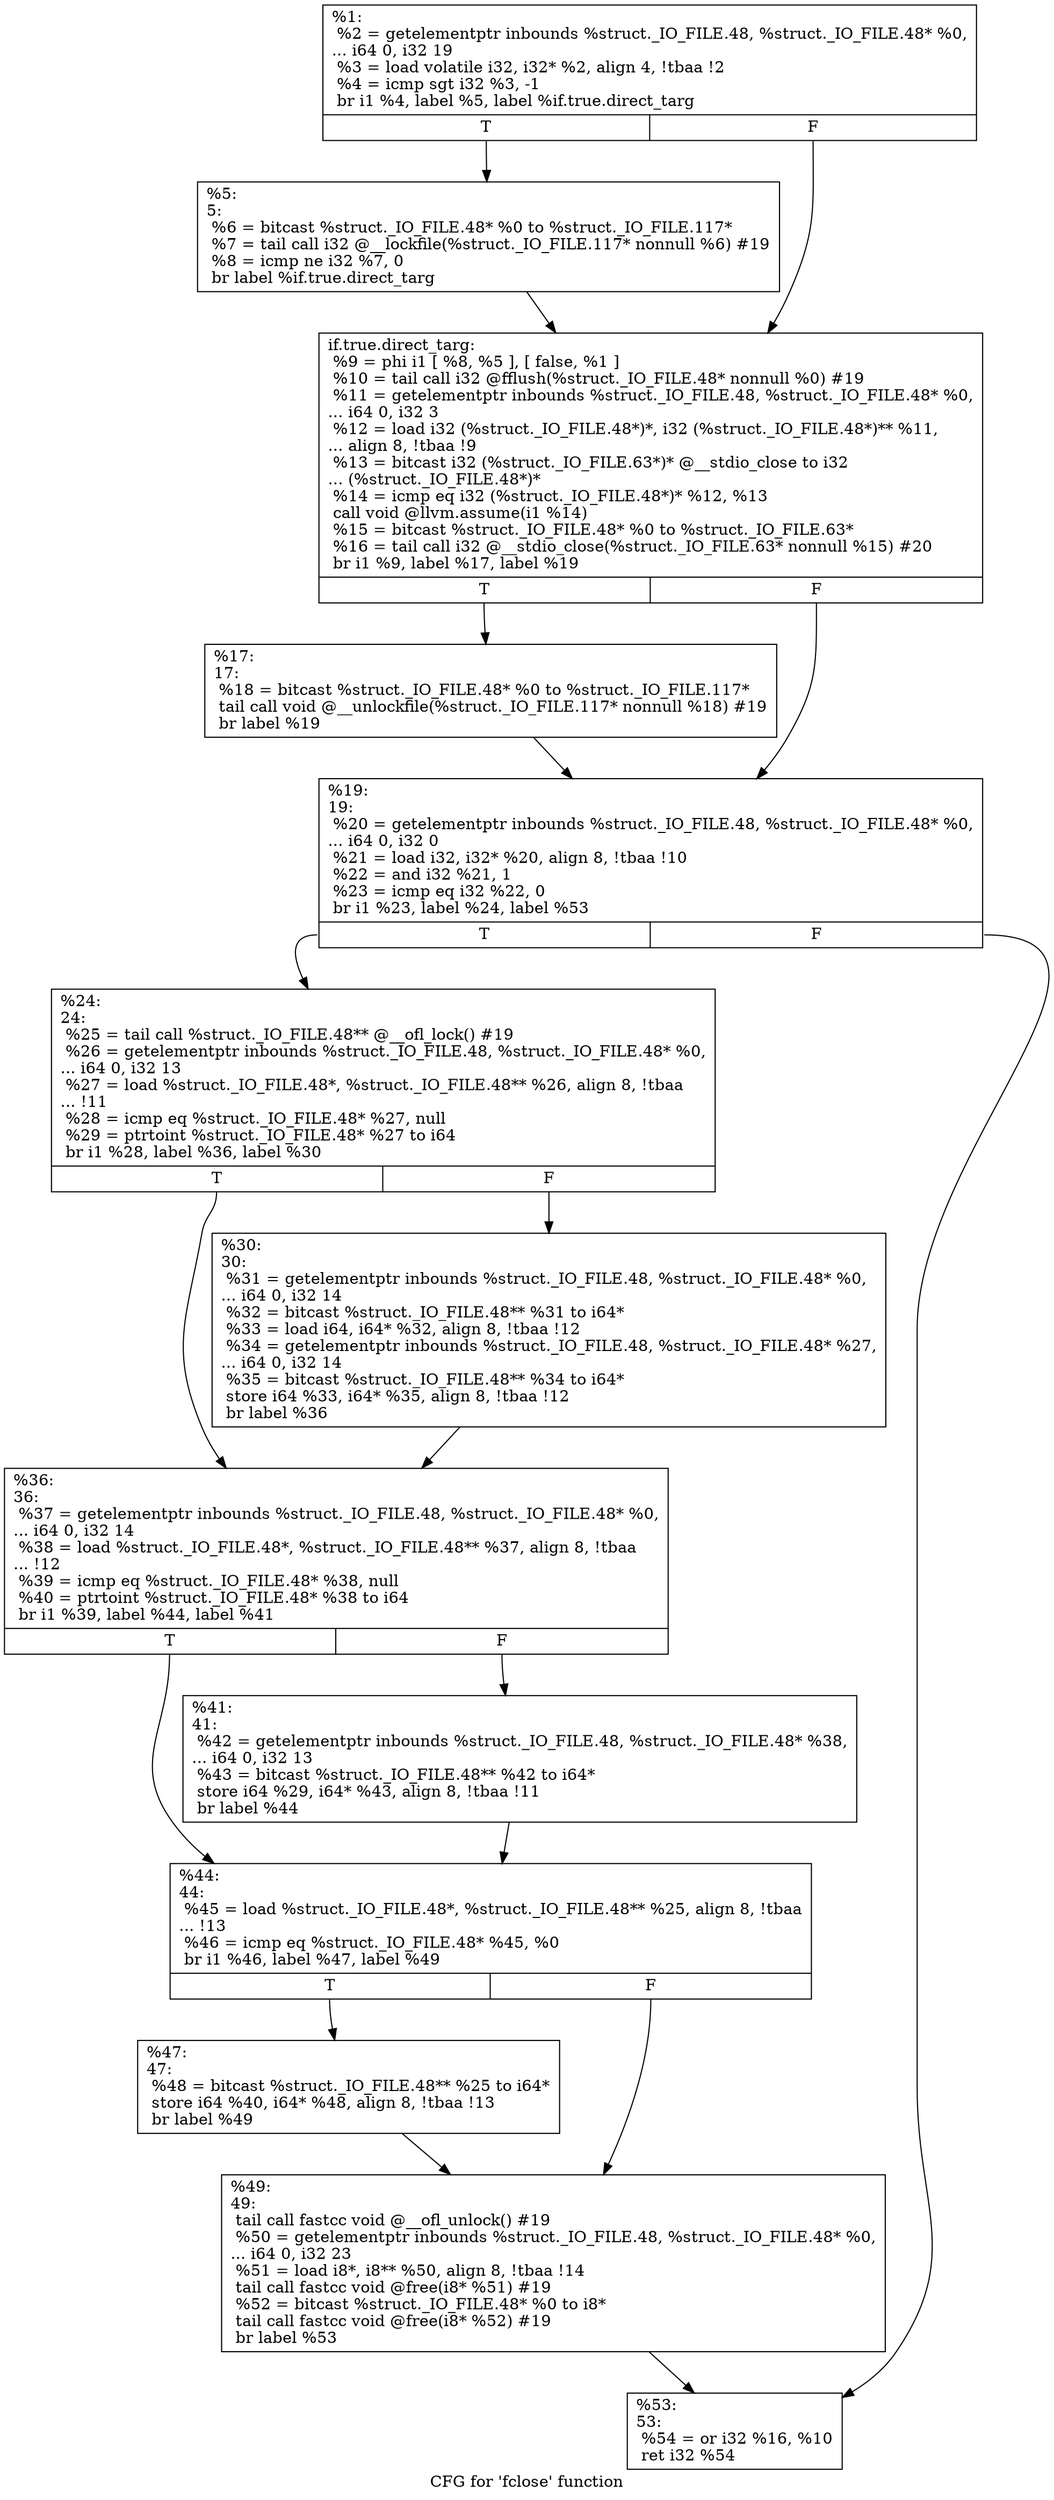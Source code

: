 digraph "CFG for 'fclose' function" {
	label="CFG for 'fclose' function";

	Node0x2809880 [shape=record,label="{%1:\l  %2 = getelementptr inbounds %struct._IO_FILE.48, %struct._IO_FILE.48* %0,\l... i64 0, i32 19\l  %3 = load volatile i32, i32* %2, align 4, !tbaa !2\l  %4 = icmp sgt i32 %3, -1\l  br i1 %4, label %5, label %if.true.direct_targ\l|{<s0>T|<s1>F}}"];
	Node0x2809880:s0 -> Node0x2809990;
	Node0x2809880:s1 -> Node0x2809e30;
	Node0x2809990 [shape=record,label="{%5:\l5:                                                \l  %6 = bitcast %struct._IO_FILE.48* %0 to %struct._IO_FILE.117*\l  %7 = tail call i32 @__lockfile(%struct._IO_FILE.117* nonnull %6) #19\l  %8 = icmp ne i32 %7, 0\l  br label %if.true.direct_targ\l}"];
	Node0x2809990 -> Node0x2809e30;
	Node0x2809e30 [shape=record,label="{if.true.direct_targ:                              \l  %9 = phi i1 [ %8, %5 ], [ false, %1 ]\l  %10 = tail call i32 @fflush(%struct._IO_FILE.48* nonnull %0) #19\l  %11 = getelementptr inbounds %struct._IO_FILE.48, %struct._IO_FILE.48* %0,\l... i64 0, i32 3\l  %12 = load i32 (%struct._IO_FILE.48*)*, i32 (%struct._IO_FILE.48*)** %11,\l... align 8, !tbaa !9\l  %13 = bitcast i32 (%struct._IO_FILE.63*)* @__stdio_close to i32\l... (%struct._IO_FILE.48*)*\l  %14 = icmp eq i32 (%struct._IO_FILE.48*)* %12, %13\l  call void @llvm.assume(i1 %14)\l  %15 = bitcast %struct._IO_FILE.48* %0 to %struct._IO_FILE.63*\l  %16 = tail call i32 @__stdio_close(%struct._IO_FILE.63* nonnull %15) #20\l  br i1 %9, label %17, label %19\l|{<s0>T|<s1>F}}"];
	Node0x2809e30:s0 -> Node0x2809e80;
	Node0x2809e30:s1 -> Node0x2809ed0;
	Node0x2809e80 [shape=record,label="{%17:\l17:                                               \l  %18 = bitcast %struct._IO_FILE.48* %0 to %struct._IO_FILE.117*\l  tail call void @__unlockfile(%struct._IO_FILE.117* nonnull %18) #19\l  br label %19\l}"];
	Node0x2809e80 -> Node0x2809ed0;
	Node0x2809ed0 [shape=record,label="{%19:\l19:                                               \l  %20 = getelementptr inbounds %struct._IO_FILE.48, %struct._IO_FILE.48* %0,\l... i64 0, i32 0\l  %21 = load i32, i32* %20, align 8, !tbaa !10\l  %22 = and i32 %21, 1\l  %23 = icmp eq i32 %22, 0\l  br i1 %23, label %24, label %53\l|{<s0>T|<s1>F}}"];
	Node0x2809ed0:s0 -> Node0x2809f20;
	Node0x2809ed0:s1 -> Node0x280a150;
	Node0x2809f20 [shape=record,label="{%24:\l24:                                               \l  %25 = tail call %struct._IO_FILE.48** @__ofl_lock() #19\l  %26 = getelementptr inbounds %struct._IO_FILE.48, %struct._IO_FILE.48* %0,\l... i64 0, i32 13\l  %27 = load %struct._IO_FILE.48*, %struct._IO_FILE.48** %26, align 8, !tbaa\l... !11\l  %28 = icmp eq %struct._IO_FILE.48* %27, null\l  %29 = ptrtoint %struct._IO_FILE.48* %27 to i64\l  br i1 %28, label %36, label %30\l|{<s0>T|<s1>F}}"];
	Node0x2809f20:s0 -> Node0x2809fc0;
	Node0x2809f20:s1 -> Node0x2809f70;
	Node0x2809f70 [shape=record,label="{%30:\l30:                                               \l  %31 = getelementptr inbounds %struct._IO_FILE.48, %struct._IO_FILE.48* %0,\l... i64 0, i32 14\l  %32 = bitcast %struct._IO_FILE.48** %31 to i64*\l  %33 = load i64, i64* %32, align 8, !tbaa !12\l  %34 = getelementptr inbounds %struct._IO_FILE.48, %struct._IO_FILE.48* %27,\l... i64 0, i32 14\l  %35 = bitcast %struct._IO_FILE.48** %34 to i64*\l  store i64 %33, i64* %35, align 8, !tbaa !12\l  br label %36\l}"];
	Node0x2809f70 -> Node0x2809fc0;
	Node0x2809fc0 [shape=record,label="{%36:\l36:                                               \l  %37 = getelementptr inbounds %struct._IO_FILE.48, %struct._IO_FILE.48* %0,\l... i64 0, i32 14\l  %38 = load %struct._IO_FILE.48*, %struct._IO_FILE.48** %37, align 8, !tbaa\l... !12\l  %39 = icmp eq %struct._IO_FILE.48* %38, null\l  %40 = ptrtoint %struct._IO_FILE.48* %38 to i64\l  br i1 %39, label %44, label %41\l|{<s0>T|<s1>F}}"];
	Node0x2809fc0:s0 -> Node0x280a060;
	Node0x2809fc0:s1 -> Node0x280a010;
	Node0x280a010 [shape=record,label="{%41:\l41:                                               \l  %42 = getelementptr inbounds %struct._IO_FILE.48, %struct._IO_FILE.48* %38,\l... i64 0, i32 13\l  %43 = bitcast %struct._IO_FILE.48** %42 to i64*\l  store i64 %29, i64* %43, align 8, !tbaa !11\l  br label %44\l}"];
	Node0x280a010 -> Node0x280a060;
	Node0x280a060 [shape=record,label="{%44:\l44:                                               \l  %45 = load %struct._IO_FILE.48*, %struct._IO_FILE.48** %25, align 8, !tbaa\l... !13\l  %46 = icmp eq %struct._IO_FILE.48* %45, %0\l  br i1 %46, label %47, label %49\l|{<s0>T|<s1>F}}"];
	Node0x280a060:s0 -> Node0x280a0b0;
	Node0x280a060:s1 -> Node0x280a100;
	Node0x280a0b0 [shape=record,label="{%47:\l47:                                               \l  %48 = bitcast %struct._IO_FILE.48** %25 to i64*\l  store i64 %40, i64* %48, align 8, !tbaa !13\l  br label %49\l}"];
	Node0x280a0b0 -> Node0x280a100;
	Node0x280a100 [shape=record,label="{%49:\l49:                                               \l  tail call fastcc void @__ofl_unlock() #19\l  %50 = getelementptr inbounds %struct._IO_FILE.48, %struct._IO_FILE.48* %0,\l... i64 0, i32 23\l  %51 = load i8*, i8** %50, align 8, !tbaa !14\l  tail call fastcc void @free(i8* %51) #19\l  %52 = bitcast %struct._IO_FILE.48* %0 to i8*\l  tail call fastcc void @free(i8* %52) #19\l  br label %53\l}"];
	Node0x280a100 -> Node0x280a150;
	Node0x280a150 [shape=record,label="{%53:\l53:                                               \l  %54 = or i32 %16, %10\l  ret i32 %54\l}"];
}

